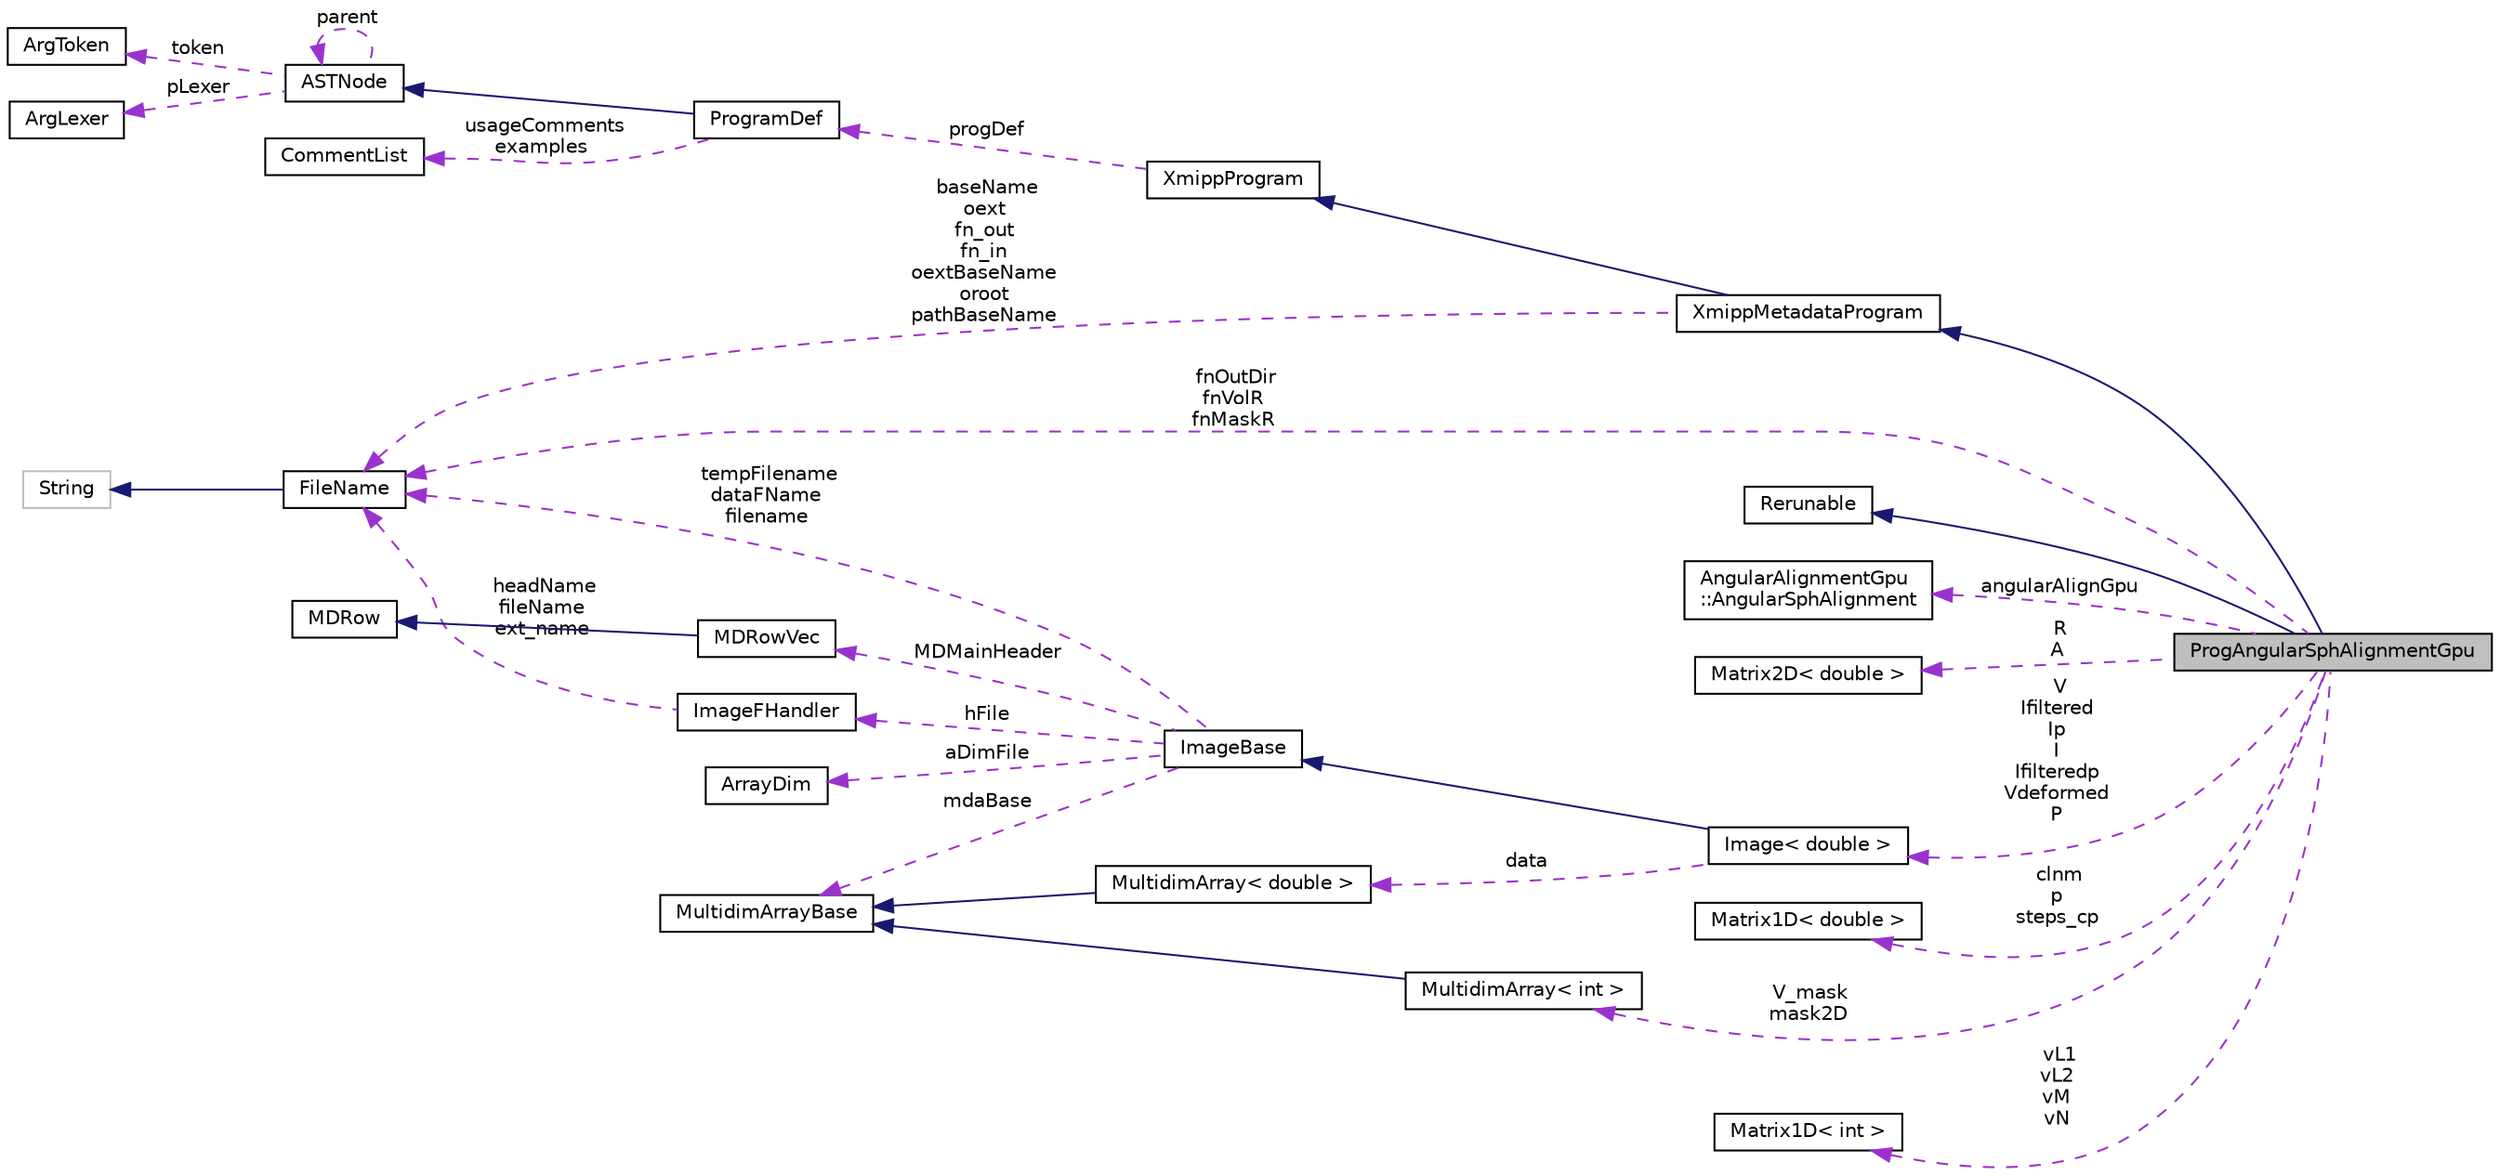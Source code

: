 digraph "ProgAngularSphAlignmentGpu"
{
  edge [fontname="Helvetica",fontsize="10",labelfontname="Helvetica",labelfontsize="10"];
  node [fontname="Helvetica",fontsize="10",shape=record];
  rankdir="LR";
  Node4 [label="ProgAngularSphAlignmentGpu",height=0.2,width=0.4,color="black", fillcolor="grey75", style="filled", fontcolor="black"];
  Node5 -> Node4 [dir="back",color="midnightblue",fontsize="10",style="solid",fontname="Helvetica"];
  Node5 [label="XmippMetadataProgram",height=0.2,width=0.4,color="black", fillcolor="white", style="filled",URL="$classXmippMetadataProgram.html"];
  Node6 -> Node5 [dir="back",color="midnightblue",fontsize="10",style="solid",fontname="Helvetica"];
  Node6 [label="XmippProgram",height=0.2,width=0.4,color="black", fillcolor="white", style="filled",URL="$classXmippProgram.html"];
  Node7 -> Node6 [dir="back",color="darkorchid3",fontsize="10",style="dashed",label=" progDef" ,fontname="Helvetica"];
  Node7 [label="ProgramDef",height=0.2,width=0.4,color="black", fillcolor="white", style="filled",URL="$classProgramDef.html"];
  Node8 -> Node7 [dir="back",color="midnightblue",fontsize="10",style="solid",fontname="Helvetica"];
  Node8 [label="ASTNode",height=0.2,width=0.4,color="black", fillcolor="white", style="filled",URL="$classASTNode.html"];
  Node9 -> Node8 [dir="back",color="darkorchid3",fontsize="10",style="dashed",label=" token" ,fontname="Helvetica"];
  Node9 [label="ArgToken",height=0.2,width=0.4,color="black", fillcolor="white", style="filled",URL="$classArgToken.html"];
  Node10 -> Node8 [dir="back",color="darkorchid3",fontsize="10",style="dashed",label=" pLexer" ,fontname="Helvetica"];
  Node10 [label="ArgLexer",height=0.2,width=0.4,color="black", fillcolor="white", style="filled",URL="$classArgLexer.html"];
  Node8 -> Node8 [dir="back",color="darkorchid3",fontsize="10",style="dashed",label=" parent" ,fontname="Helvetica"];
  Node11 -> Node7 [dir="back",color="darkorchid3",fontsize="10",style="dashed",label=" usageComments\nexamples" ,fontname="Helvetica"];
  Node11 [label="CommentList",height=0.2,width=0.4,color="black", fillcolor="white", style="filled",URL="$classCommentList.html"];
  Node12 -> Node5 [dir="back",color="darkorchid3",fontsize="10",style="dashed",label=" baseName\noext\nfn_out\nfn_in\noextBaseName\noroot\npathBaseName" ,fontname="Helvetica"];
  Node12 [label="FileName",height=0.2,width=0.4,color="black", fillcolor="white", style="filled",URL="$classFileName.html"];
  Node13 -> Node12 [dir="back",color="midnightblue",fontsize="10",style="solid",fontname="Helvetica"];
  Node13 [label="String",height=0.2,width=0.4,color="grey75", fillcolor="white", style="filled"];
  Node14 -> Node4 [dir="back",color="midnightblue",fontsize="10",style="solid",fontname="Helvetica"];
  Node14 [label="Rerunable",height=0.2,width=0.4,color="black", fillcolor="white", style="filled",URL="$classRerunable.html"];
  Node15 -> Node4 [dir="back",color="darkorchid3",fontsize="10",style="dashed",label=" angularAlignGpu" ,fontname="Helvetica"];
  Node15 [label="AngularAlignmentGpu\l::AngularSphAlignment",height=0.2,width=0.4,color="black", fillcolor="white", style="filled",URL="$classAngularAlignmentGpu_1_1AngularSphAlignment.html"];
  Node16 -> Node4 [dir="back",color="darkorchid3",fontsize="10",style="dashed",label=" R\nA" ,fontname="Helvetica"];
  Node16 [label="Matrix2D\< double \>",height=0.2,width=0.4,color="black", fillcolor="white", style="filled",URL="$classMatrix2D.html"];
  Node17 -> Node4 [dir="back",color="darkorchid3",fontsize="10",style="dashed",label=" V\nIfiltered\nIp\nI\nIfilteredp\nVdeformed\nP" ,fontname="Helvetica"];
  Node17 [label="Image\< double \>",height=0.2,width=0.4,color="black", fillcolor="white", style="filled",URL="$classImage.html"];
  Node18 -> Node17 [dir="back",color="midnightblue",fontsize="10",style="solid",fontname="Helvetica"];
  Node18 [label="ImageBase",height=0.2,width=0.4,color="black", fillcolor="white", style="filled",URL="$classImageBase.html",tooltip="Image base class. "];
  Node19 -> Node18 [dir="back",color="darkorchid3",fontsize="10",style="dashed",label=" mdaBase" ,fontname="Helvetica"];
  Node19 [label="MultidimArrayBase",height=0.2,width=0.4,color="black", fillcolor="white", style="filled",URL="$classMultidimArrayBase.html"];
  Node20 -> Node18 [dir="back",color="darkorchid3",fontsize="10",style="dashed",label=" MDMainHeader" ,fontname="Helvetica"];
  Node20 [label="MDRowVec",height=0.2,width=0.4,color="black", fillcolor="white", style="filled",URL="$classMDRowVec.html"];
  Node21 -> Node20 [dir="back",color="midnightblue",fontsize="10",style="solid",fontname="Helvetica"];
  Node21 [label="MDRow",height=0.2,width=0.4,color="black", fillcolor="white", style="filled",URL="$classMDRow.html"];
  Node22 -> Node18 [dir="back",color="darkorchid3",fontsize="10",style="dashed",label=" hFile" ,fontname="Helvetica"];
  Node22 [label="ImageFHandler",height=0.2,width=0.4,color="black", fillcolor="white", style="filled",URL="$structImageFHandler.html"];
  Node12 -> Node22 [dir="back",color="darkorchid3",fontsize="10",style="dashed",label=" headName\nfileName\next_name" ,fontname="Helvetica"];
  Node23 -> Node18 [dir="back",color="darkorchid3",fontsize="10",style="dashed",label=" aDimFile" ,fontname="Helvetica"];
  Node23 [label="ArrayDim",height=0.2,width=0.4,color="black", fillcolor="white", style="filled",URL="$structArrayDim.html"];
  Node12 -> Node18 [dir="back",color="darkorchid3",fontsize="10",style="dashed",label=" tempFilename\ndataFName\nfilename" ,fontname="Helvetica"];
  Node24 -> Node17 [dir="back",color="darkorchid3",fontsize="10",style="dashed",label=" data" ,fontname="Helvetica"];
  Node24 [label="MultidimArray\< double \>",height=0.2,width=0.4,color="black", fillcolor="white", style="filled",URL="$classMultidimArray.html"];
  Node19 -> Node24 [dir="back",color="midnightblue",fontsize="10",style="solid",fontname="Helvetica"];
  Node25 -> Node4 [dir="back",color="darkorchid3",fontsize="10",style="dashed",label=" clnm\np\nsteps_cp" ,fontname="Helvetica"];
  Node25 [label="Matrix1D\< double \>",height=0.2,width=0.4,color="black", fillcolor="white", style="filled",URL="$classMatrix1D.html"];
  Node26 -> Node4 [dir="back",color="darkorchid3",fontsize="10",style="dashed",label=" V_mask\nmask2D" ,fontname="Helvetica"];
  Node26 [label="MultidimArray\< int \>",height=0.2,width=0.4,color="black", fillcolor="white", style="filled",URL="$classMultidimArray.html"];
  Node19 -> Node26 [dir="back",color="midnightblue",fontsize="10",style="solid",fontname="Helvetica"];
  Node27 -> Node4 [dir="back",color="darkorchid3",fontsize="10",style="dashed",label=" vL1\nvL2\nvM\nvN" ,fontname="Helvetica"];
  Node27 [label="Matrix1D\< int \>",height=0.2,width=0.4,color="black", fillcolor="white", style="filled",URL="$classMatrix1D.html"];
  Node12 -> Node4 [dir="back",color="darkorchid3",fontsize="10",style="dashed",label=" fnOutDir\nfnVolR\nfnMaskR" ,fontname="Helvetica"];
}
